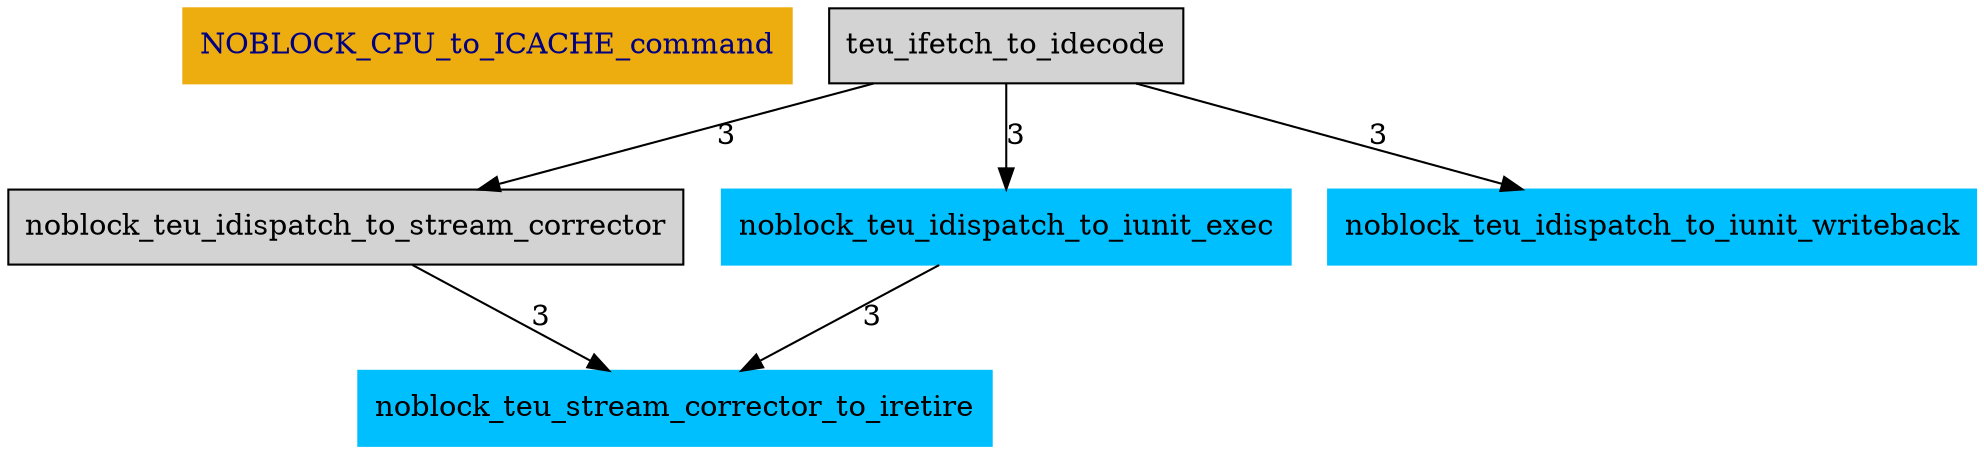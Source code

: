 
// Authors : Piyush P. Soni & Aswin Jith

// for fill colours:
// http://www.graphviz.org/doc/info/colors.html

digraph {

// for any node between start and end
node [    fill=cornflowerblue,
		fontcolor=black,
		shape=box,//diamond,
		style=filled];

// for start node
//cpu
NOBLOCK_CPU_to_ICACHE_command [   color=darkgoldenrod2,
				fontcolor=navy,
				label=NOBLOCK_CPU_to_ICACHE_command,
				shape=box];

teu_ifetch_to_idecode -> noblock_teu_idispatch_to_stream_corrector [label=3];
node [    fill=white,	
		color=deepskyblue
		fontcolor=black,
		shape=box,//diamond,
		style=filled];

//iunit
teu_ifetch_to_idecode -> noblock_teu_idispatch_to_iunit_exec [label=3];
teu_ifetch_to_idecode -> noblock_teu_idispatch_to_iunit_writeback [label=3];
// iretire
noblock_teu_idispatch_to_stream_corrector -> noblock_teu_stream_corrector_to_iretire [label=3];

noblock_teu_idispatch_to_iunit_exec -> noblock_teu_stream_corrector_to_iretire [label=3];
//////////////////////////////////////////////////////////////
//// to insert any special node between start and end
//Step3a [  style=filled,
//		fillcolor=grey80,
//		color=grey80,
//		shape=circle,
//		fontcolor=navy];
// for end node
//End [ shape=rectangle,
//	color=darkgoldenrod2,
//	fontcolor=navy];
//
//Step3 - > End [label=193];
}
